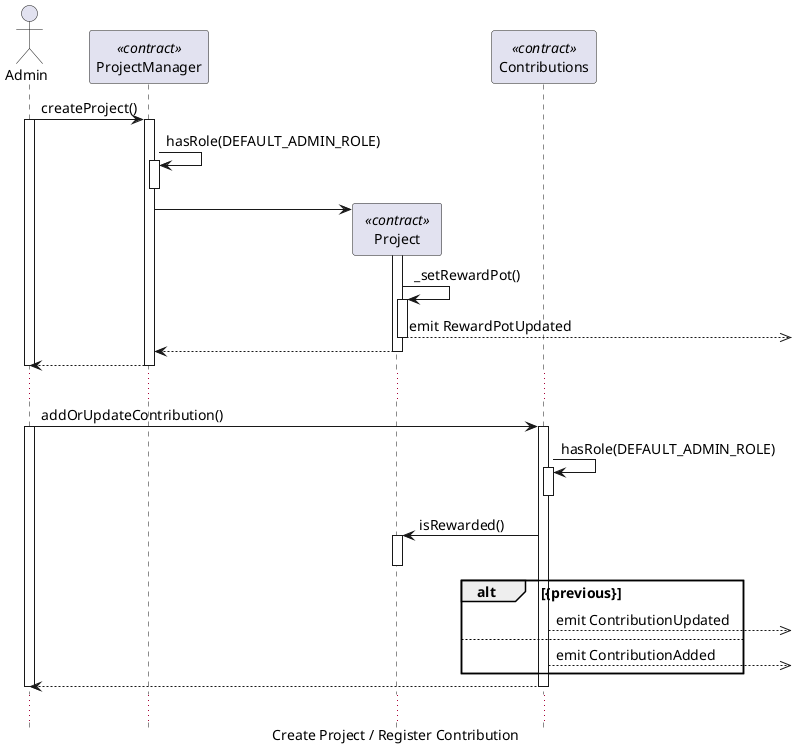 @startuml
 
' Python 3 Collections
' https://github.com/python/cpython/blob/v3.8.5/Lib/_collections_abc.py
 
' https://plantuml.com/class-diagram
' https://plantuml.com/sequence-diagram
' https://plantuml-documentation.readthedocs.io/en/latest/formatting/all-skin-params.html
' https://plantuml-documentation.readthedocs.io/en/latest/formatting/all-skin-params.html#class
 
skinparam {
  DefaultFontName Monaco
  'DefaultFontName Consolas
  'DefaultMonospacedFontName Consolas
  DefaultFontSize 14
  DefaultFontStyle bold
  BackgroundColor transparent
  BoxPadding 300
  PageMargin 10
  ArrowThickness 1
  MinClassWidth 75
  ClassFontStyle bold
  ParticipantPadding 20
}

skinparam Sequence{
  DividerBorderThickness 2
  LifeLineBorderThickness 2
  ParticipantBorderThicknessa 2
  ReferenceBorderThickness 2
}

skinparam Group{
  BorderThickness 1
  BorderShadowing false
}
 
hide Circle
hide Footbox
caption Create Project / Register Contribution

Actor "Admin" as admin 
Participant "ProjectManager" as pm <<contract>>
Participant "Project" as prj <<contract>>
Participant "Contributions" as cntrb <<contract>>


admin -> pm ++ : createProject()
admin++
  pm -> pm ++ : hasRole(DEFAULT_ADMIN_ROLE)
  pm --
  pm -> prj **
    prj ++
      prj -> prj ++ : _setRewardPot()
        prj -->>] : emit RewardPotUpdated
      prj --
    pm <-- prj
    prj --
  admin <-- pm --
admin --

...

admin -> cntrb ++ : addOrUpdateContribution()
admin ++
  cntrb -> cntrb ++ : hasRole(DEFAULT_ADMIN_ROLE)
  cntrb --
  cntrb -> prj ++ : isRewarded()
  prj --
    alt {previous}
      cntrb -->>] : emit ContributionUpdated
    else
      cntrb -->>] : emit ContributionAdded
    end
  admin <-- cntrb --
admin --
...
 
@enduml